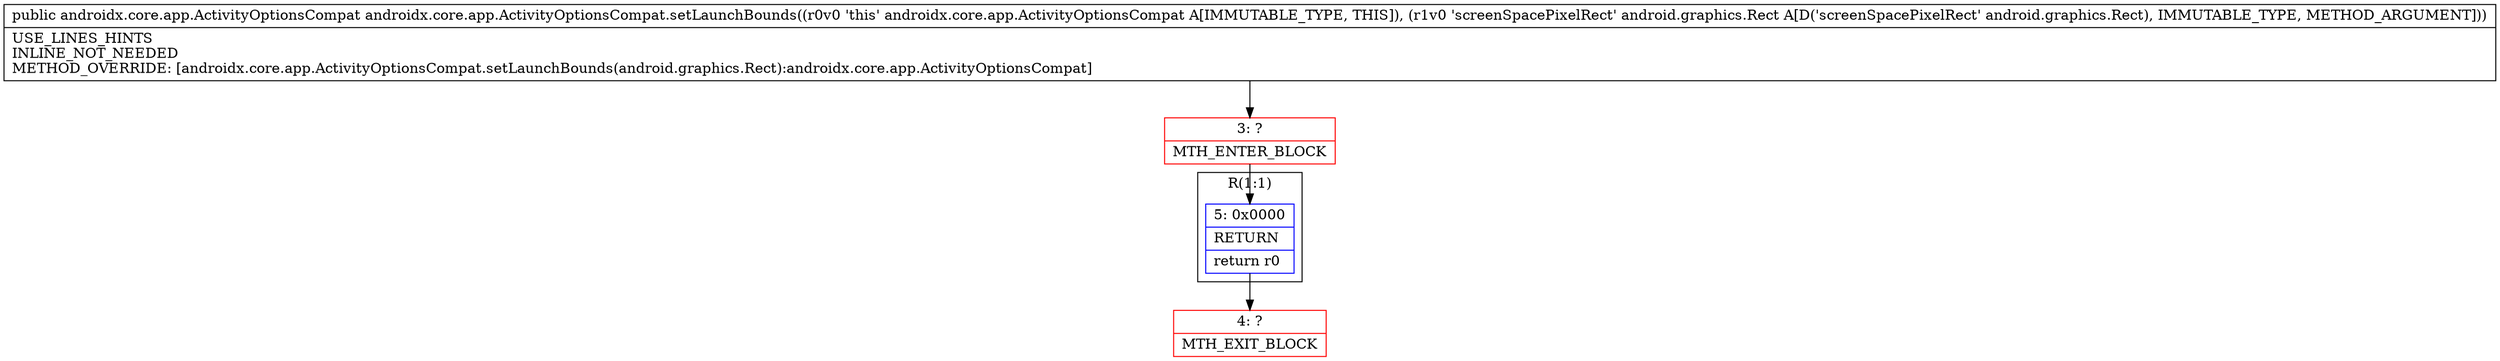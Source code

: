 digraph "CFG forandroidx.core.app.ActivityOptionsCompat.setLaunchBounds(Landroid\/graphics\/Rect;)Landroidx\/core\/app\/ActivityOptionsCompat;" {
subgraph cluster_Region_307491179 {
label = "R(1:1)";
node [shape=record,color=blue];
Node_5 [shape=record,label="{5\:\ 0x0000|RETURN\l|return r0\l}"];
}
Node_3 [shape=record,color=red,label="{3\:\ ?|MTH_ENTER_BLOCK\l}"];
Node_4 [shape=record,color=red,label="{4\:\ ?|MTH_EXIT_BLOCK\l}"];
MethodNode[shape=record,label="{public androidx.core.app.ActivityOptionsCompat androidx.core.app.ActivityOptionsCompat.setLaunchBounds((r0v0 'this' androidx.core.app.ActivityOptionsCompat A[IMMUTABLE_TYPE, THIS]), (r1v0 'screenSpacePixelRect' android.graphics.Rect A[D('screenSpacePixelRect' android.graphics.Rect), IMMUTABLE_TYPE, METHOD_ARGUMENT]))  | USE_LINES_HINTS\lINLINE_NOT_NEEDED\lMETHOD_OVERRIDE: [androidx.core.app.ActivityOptionsCompat.setLaunchBounds(android.graphics.Rect):androidx.core.app.ActivityOptionsCompat]\l}"];
MethodNode -> Node_3;Node_5 -> Node_4;
Node_3 -> Node_5;
}

